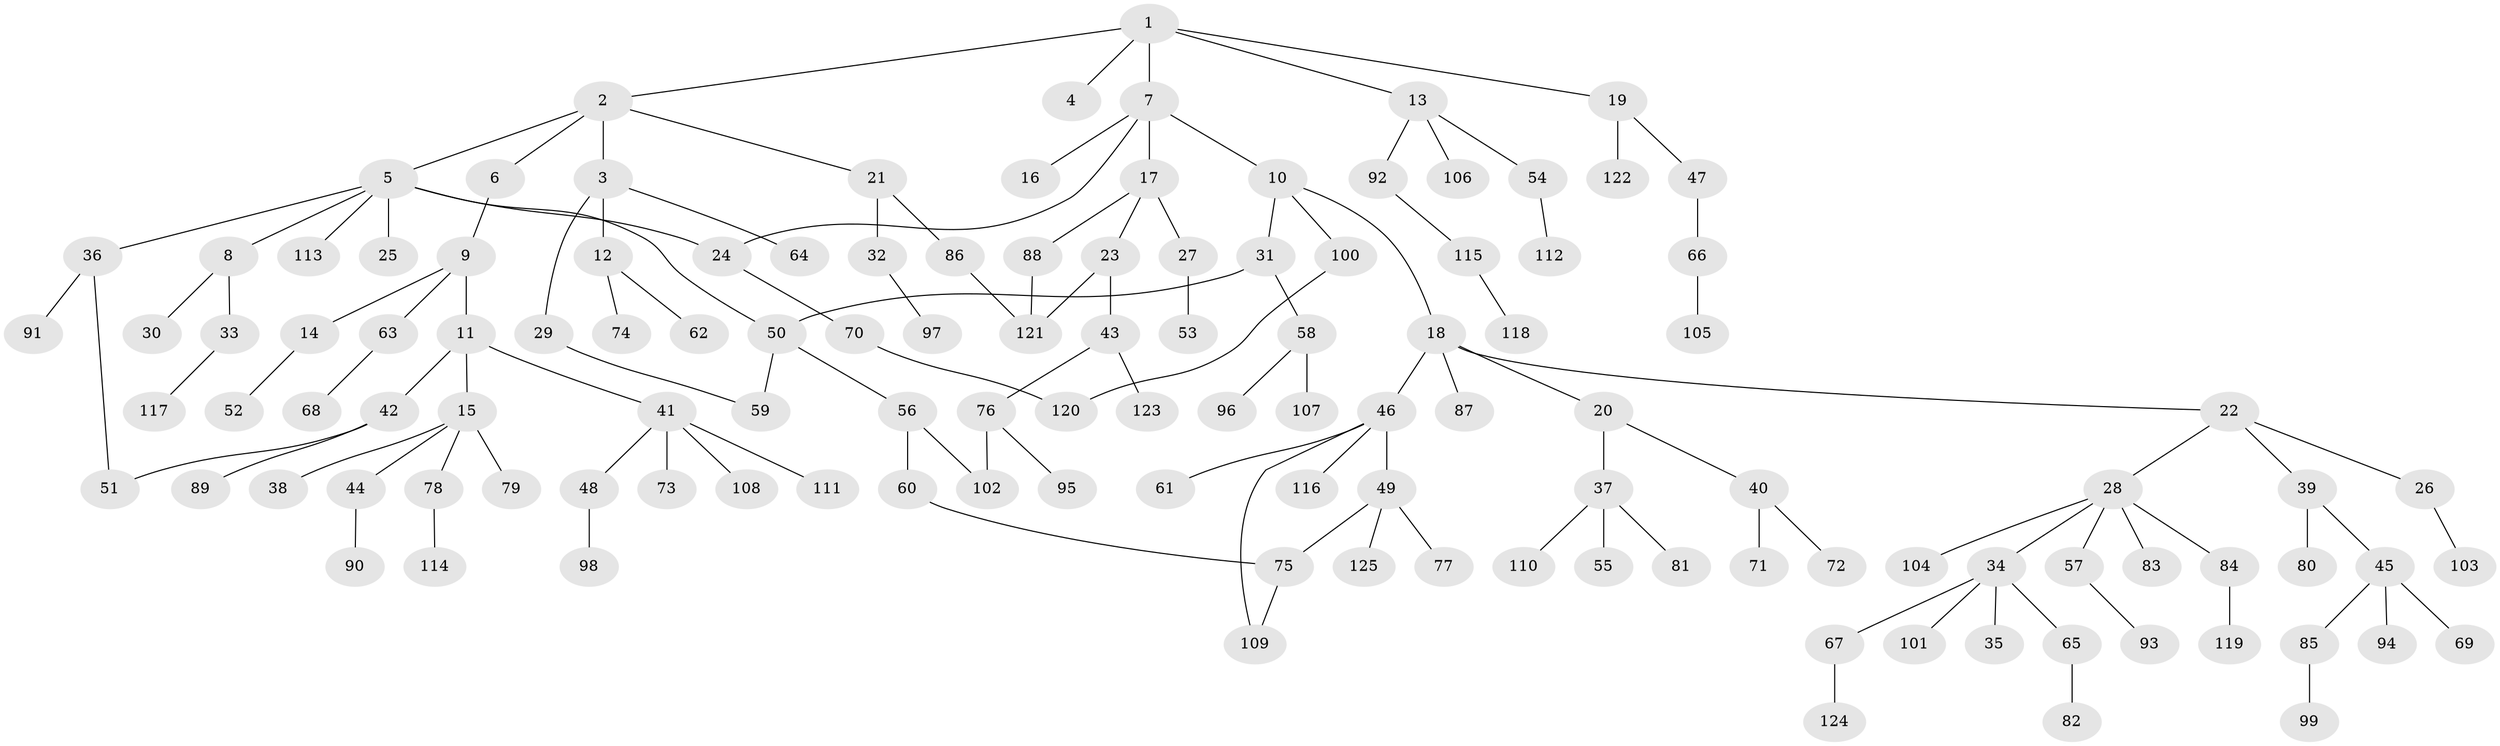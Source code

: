 // coarse degree distribution, {1: 0.64, 4: 0.06, 7: 0.04, 5: 0.02, 6: 0.02, 2: 0.16, 10: 0.02, 8: 0.02, 3: 0.02}
// Generated by graph-tools (version 1.1) at 2025/46/03/04/25 21:46:04]
// undirected, 125 vertices, 134 edges
graph export_dot {
graph [start="1"]
  node [color=gray90,style=filled];
  1;
  2;
  3;
  4;
  5;
  6;
  7;
  8;
  9;
  10;
  11;
  12;
  13;
  14;
  15;
  16;
  17;
  18;
  19;
  20;
  21;
  22;
  23;
  24;
  25;
  26;
  27;
  28;
  29;
  30;
  31;
  32;
  33;
  34;
  35;
  36;
  37;
  38;
  39;
  40;
  41;
  42;
  43;
  44;
  45;
  46;
  47;
  48;
  49;
  50;
  51;
  52;
  53;
  54;
  55;
  56;
  57;
  58;
  59;
  60;
  61;
  62;
  63;
  64;
  65;
  66;
  67;
  68;
  69;
  70;
  71;
  72;
  73;
  74;
  75;
  76;
  77;
  78;
  79;
  80;
  81;
  82;
  83;
  84;
  85;
  86;
  87;
  88;
  89;
  90;
  91;
  92;
  93;
  94;
  95;
  96;
  97;
  98;
  99;
  100;
  101;
  102;
  103;
  104;
  105;
  106;
  107;
  108;
  109;
  110;
  111;
  112;
  113;
  114;
  115;
  116;
  117;
  118;
  119;
  120;
  121;
  122;
  123;
  124;
  125;
  1 -- 2;
  1 -- 4;
  1 -- 7;
  1 -- 13;
  1 -- 19;
  2 -- 3;
  2 -- 5;
  2 -- 6;
  2 -- 21;
  3 -- 12;
  3 -- 29;
  3 -- 64;
  5 -- 8;
  5 -- 24;
  5 -- 25;
  5 -- 36;
  5 -- 50;
  5 -- 113;
  6 -- 9;
  7 -- 10;
  7 -- 16;
  7 -- 17;
  7 -- 24;
  8 -- 30;
  8 -- 33;
  9 -- 11;
  9 -- 14;
  9 -- 63;
  10 -- 18;
  10 -- 31;
  10 -- 100;
  11 -- 15;
  11 -- 41;
  11 -- 42;
  12 -- 62;
  12 -- 74;
  13 -- 54;
  13 -- 92;
  13 -- 106;
  14 -- 52;
  15 -- 38;
  15 -- 44;
  15 -- 78;
  15 -- 79;
  17 -- 23;
  17 -- 27;
  17 -- 88;
  18 -- 20;
  18 -- 22;
  18 -- 46;
  18 -- 87;
  19 -- 47;
  19 -- 122;
  20 -- 37;
  20 -- 40;
  21 -- 32;
  21 -- 86;
  22 -- 26;
  22 -- 28;
  22 -- 39;
  23 -- 43;
  23 -- 121;
  24 -- 70;
  26 -- 103;
  27 -- 53;
  28 -- 34;
  28 -- 57;
  28 -- 83;
  28 -- 84;
  28 -- 104;
  29 -- 59;
  31 -- 58;
  31 -- 50;
  32 -- 97;
  33 -- 117;
  34 -- 35;
  34 -- 65;
  34 -- 67;
  34 -- 101;
  36 -- 91;
  36 -- 51;
  37 -- 55;
  37 -- 81;
  37 -- 110;
  39 -- 45;
  39 -- 80;
  40 -- 71;
  40 -- 72;
  41 -- 48;
  41 -- 73;
  41 -- 108;
  41 -- 111;
  42 -- 51;
  42 -- 89;
  43 -- 76;
  43 -- 123;
  44 -- 90;
  45 -- 69;
  45 -- 85;
  45 -- 94;
  46 -- 49;
  46 -- 61;
  46 -- 116;
  46 -- 109;
  47 -- 66;
  48 -- 98;
  49 -- 77;
  49 -- 125;
  49 -- 75;
  50 -- 56;
  50 -- 59;
  54 -- 112;
  56 -- 60;
  56 -- 102;
  57 -- 93;
  58 -- 96;
  58 -- 107;
  60 -- 75;
  63 -- 68;
  65 -- 82;
  66 -- 105;
  67 -- 124;
  70 -- 120;
  75 -- 109;
  76 -- 95;
  76 -- 102;
  78 -- 114;
  84 -- 119;
  85 -- 99;
  86 -- 121;
  88 -- 121;
  92 -- 115;
  100 -- 120;
  115 -- 118;
}
